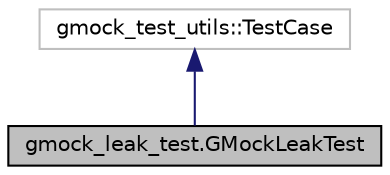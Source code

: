digraph "gmock_leak_test.GMockLeakTest"
{
  edge [fontname="Helvetica",fontsize="10",labelfontname="Helvetica",labelfontsize="10"];
  node [fontname="Helvetica",fontsize="10",shape=record];
  Node2 [label="gmock_leak_test.GMockLeakTest",height=0.2,width=0.4,color="black", fillcolor="grey75", style="filled", fontcolor="black"];
  Node3 -> Node2 [dir="back",color="midnightblue",fontsize="10",style="solid",fontname="Helvetica"];
  Node3 [label="gmock_test_utils::TestCase",height=0.2,width=0.4,color="grey75", fillcolor="white", style="filled"];
}
